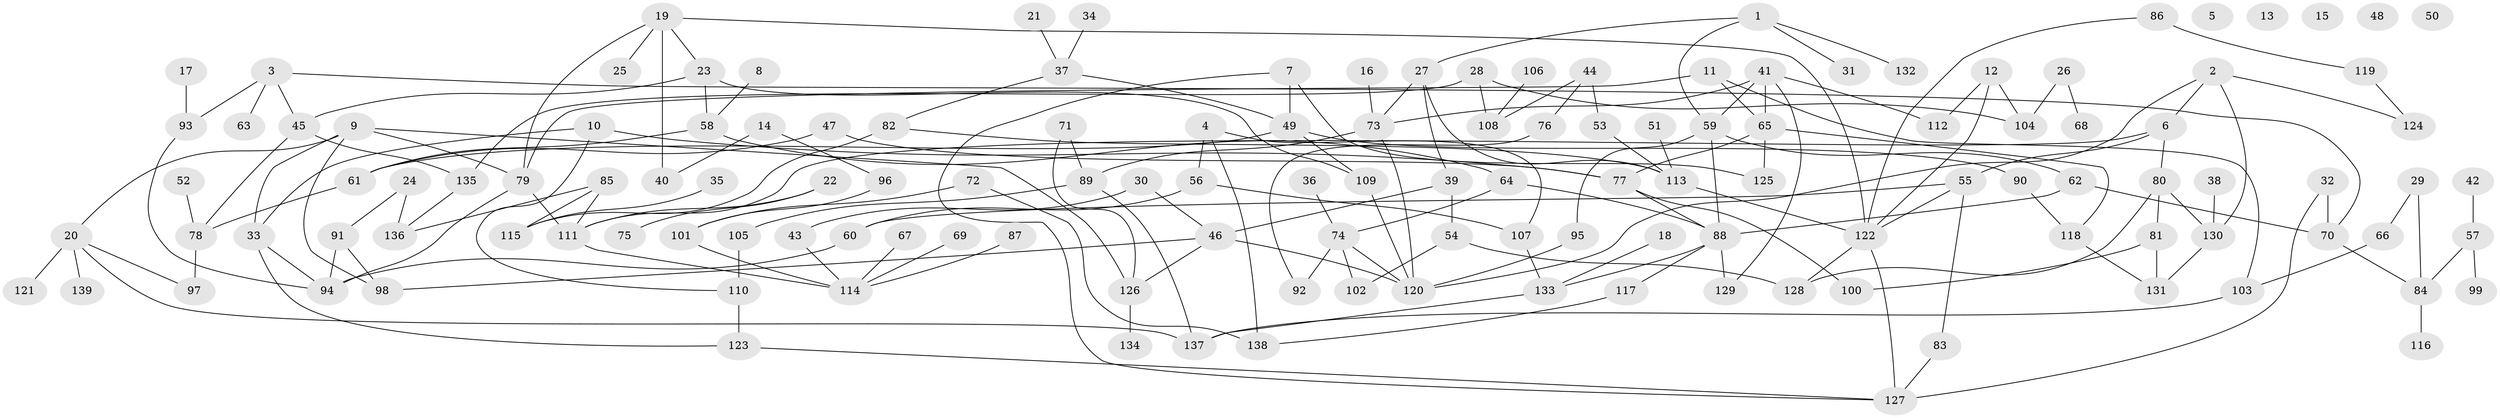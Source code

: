 // coarse degree distribution, {6: 0.05102040816326531, 5: 0.09183673469387756, 4: 0.09183673469387756, 3: 0.1836734693877551, 0: 0.05102040816326531, 1: 0.24489795918367346, 2: 0.20408163265306123, 7: 0.02040816326530612, 8: 0.02040816326530612, 9: 0.030612244897959183, 10: 0.01020408163265306}
// Generated by graph-tools (version 1.1) at 2025/41/03/06/25 10:41:22]
// undirected, 139 vertices, 192 edges
graph export_dot {
graph [start="1"]
  node [color=gray90,style=filled];
  1;
  2;
  3;
  4;
  5;
  6;
  7;
  8;
  9;
  10;
  11;
  12;
  13;
  14;
  15;
  16;
  17;
  18;
  19;
  20;
  21;
  22;
  23;
  24;
  25;
  26;
  27;
  28;
  29;
  30;
  31;
  32;
  33;
  34;
  35;
  36;
  37;
  38;
  39;
  40;
  41;
  42;
  43;
  44;
  45;
  46;
  47;
  48;
  49;
  50;
  51;
  52;
  53;
  54;
  55;
  56;
  57;
  58;
  59;
  60;
  61;
  62;
  63;
  64;
  65;
  66;
  67;
  68;
  69;
  70;
  71;
  72;
  73;
  74;
  75;
  76;
  77;
  78;
  79;
  80;
  81;
  82;
  83;
  84;
  85;
  86;
  87;
  88;
  89;
  90;
  91;
  92;
  93;
  94;
  95;
  96;
  97;
  98;
  99;
  100;
  101;
  102;
  103;
  104;
  105;
  106;
  107;
  108;
  109;
  110;
  111;
  112;
  113;
  114;
  115;
  116;
  117;
  118;
  119;
  120;
  121;
  122;
  123;
  124;
  125;
  126;
  127;
  128;
  129;
  130;
  131;
  132;
  133;
  134;
  135;
  136;
  137;
  138;
  139;
  1 -- 27;
  1 -- 31;
  1 -- 59;
  1 -- 132;
  2 -- 6;
  2 -- 120;
  2 -- 124;
  2 -- 130;
  3 -- 45;
  3 -- 63;
  3 -- 70;
  3 -- 93;
  4 -- 56;
  4 -- 107;
  4 -- 138;
  6 -- 55;
  6 -- 80;
  6 -- 111;
  7 -- 49;
  7 -- 125;
  7 -- 127;
  8 -- 58;
  9 -- 20;
  9 -- 33;
  9 -- 79;
  9 -- 98;
  9 -- 126;
  10 -- 33;
  10 -- 77;
  10 -- 110;
  11 -- 65;
  11 -- 79;
  11 -- 103;
  12 -- 104;
  12 -- 112;
  12 -- 122;
  14 -- 40;
  14 -- 96;
  16 -- 73;
  17 -- 93;
  18 -- 133;
  19 -- 23;
  19 -- 25;
  19 -- 40;
  19 -- 79;
  19 -- 122;
  20 -- 97;
  20 -- 121;
  20 -- 137;
  20 -- 139;
  21 -- 37;
  22 -- 75;
  22 -- 111;
  23 -- 45;
  23 -- 58;
  23 -- 109;
  24 -- 91;
  24 -- 136;
  26 -- 68;
  26 -- 104;
  27 -- 39;
  27 -- 73;
  27 -- 113;
  28 -- 104;
  28 -- 108;
  28 -- 135;
  29 -- 66;
  29 -- 84;
  30 -- 43;
  30 -- 46;
  32 -- 70;
  32 -- 127;
  33 -- 94;
  33 -- 123;
  34 -- 37;
  35 -- 115;
  36 -- 74;
  37 -- 49;
  37 -- 82;
  38 -- 130;
  39 -- 46;
  39 -- 54;
  41 -- 59;
  41 -- 65;
  41 -- 73;
  41 -- 112;
  41 -- 129;
  42 -- 57;
  43 -- 114;
  44 -- 53;
  44 -- 76;
  44 -- 108;
  45 -- 78;
  45 -- 135;
  46 -- 98;
  46 -- 120;
  46 -- 126;
  47 -- 61;
  47 -- 77;
  49 -- 61;
  49 -- 90;
  49 -- 109;
  51 -- 113;
  52 -- 78;
  53 -- 113;
  54 -- 102;
  54 -- 128;
  55 -- 60;
  55 -- 83;
  55 -- 122;
  56 -- 60;
  56 -- 107;
  57 -- 84;
  57 -- 99;
  58 -- 61;
  58 -- 64;
  59 -- 62;
  59 -- 88;
  59 -- 95;
  60 -- 94;
  61 -- 78;
  62 -- 70;
  62 -- 88;
  64 -- 74;
  64 -- 88;
  65 -- 77;
  65 -- 118;
  65 -- 125;
  66 -- 103;
  67 -- 114;
  69 -- 114;
  70 -- 84;
  71 -- 89;
  71 -- 126;
  72 -- 101;
  72 -- 138;
  73 -- 89;
  73 -- 120;
  74 -- 92;
  74 -- 102;
  74 -- 120;
  76 -- 92;
  77 -- 88;
  77 -- 100;
  78 -- 97;
  79 -- 94;
  79 -- 111;
  80 -- 81;
  80 -- 128;
  80 -- 130;
  81 -- 100;
  81 -- 131;
  82 -- 113;
  82 -- 115;
  83 -- 127;
  84 -- 116;
  85 -- 111;
  85 -- 115;
  85 -- 136;
  86 -- 119;
  86 -- 122;
  87 -- 114;
  88 -- 117;
  88 -- 129;
  88 -- 133;
  89 -- 105;
  89 -- 137;
  90 -- 118;
  91 -- 94;
  91 -- 98;
  93 -- 94;
  95 -- 120;
  96 -- 101;
  101 -- 114;
  103 -- 137;
  105 -- 110;
  106 -- 108;
  107 -- 133;
  109 -- 120;
  110 -- 123;
  111 -- 114;
  113 -- 122;
  117 -- 138;
  118 -- 131;
  119 -- 124;
  122 -- 127;
  122 -- 128;
  123 -- 127;
  126 -- 134;
  130 -- 131;
  133 -- 137;
  135 -- 136;
}
